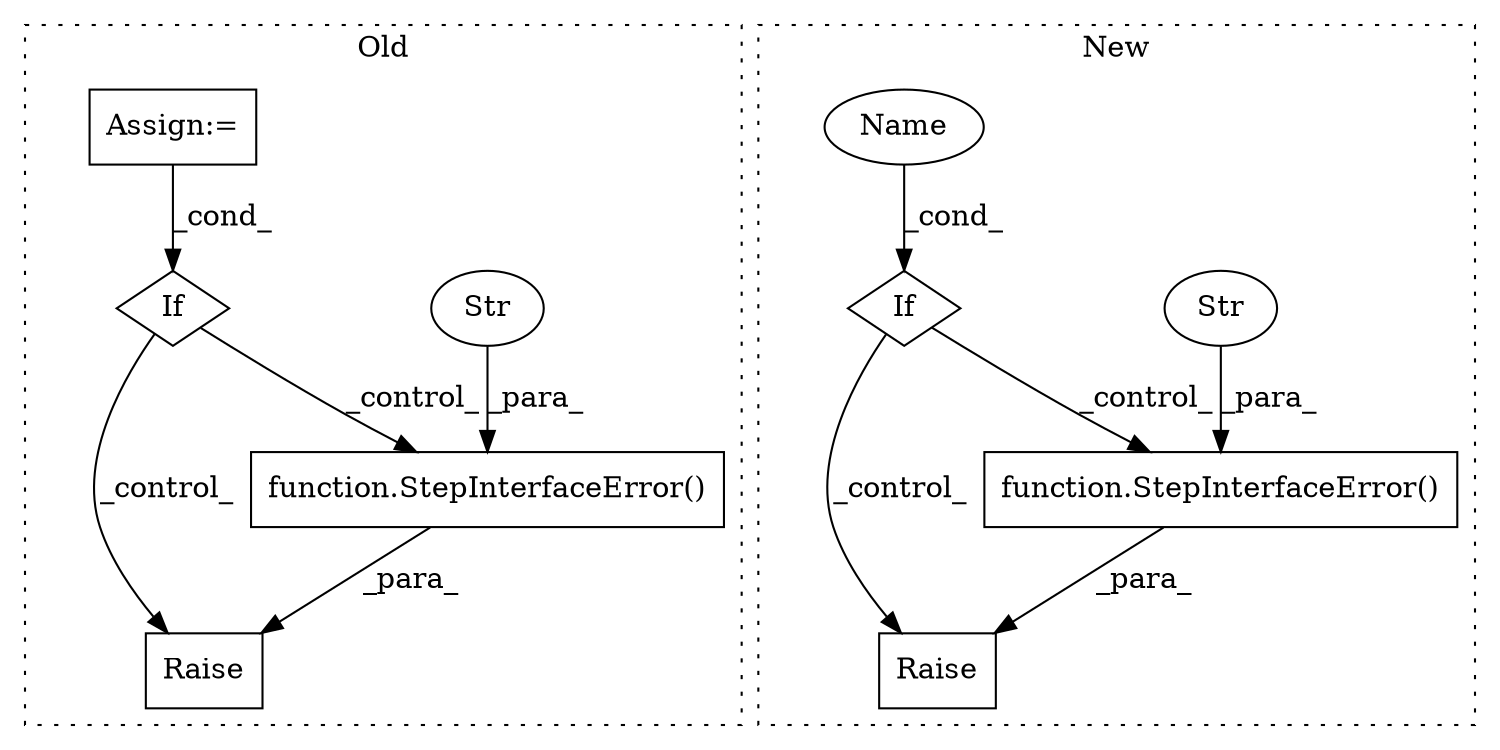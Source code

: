 digraph G {
subgraph cluster0 {
1 [label="If" a="96" s="527" l="3" shape="diamond"];
6 [label="Raise" a="91" s="1580" l="6" shape="box"];
7 [label="function.StepInterfaceError()" a="75" s="1586,1884" l="40,1" shape="box"];
8 [label="Str" a="66" s="1626" l="258" shape="ellipse"];
9 [label="Assign:=" a="68" s="417" l="3" shape="box"];
label = "Old";
style="dotted";
}
subgraph cluster1 {
2 [label="function.StepInterfaceError()" a="75" s="299,320" l="19,1" shape="box"];
3 [label="Raise" a="91" s="293" l="6" shape="box"];
4 [label="Str" a="66" s="318" l="2" shape="ellipse"];
5 [label="If" a="96" s="272" l="3" shape="diamond"];
10 [label="Name" a="87" s="275" l="4" shape="ellipse"];
label = "New";
style="dotted";
}
1 -> 7 [label="_control_"];
1 -> 6 [label="_control_"];
2 -> 3 [label="_para_"];
4 -> 2 [label="_para_"];
5 -> 3 [label="_control_"];
5 -> 2 [label="_control_"];
7 -> 6 [label="_para_"];
8 -> 7 [label="_para_"];
9 -> 1 [label="_cond_"];
10 -> 5 [label="_cond_"];
}
